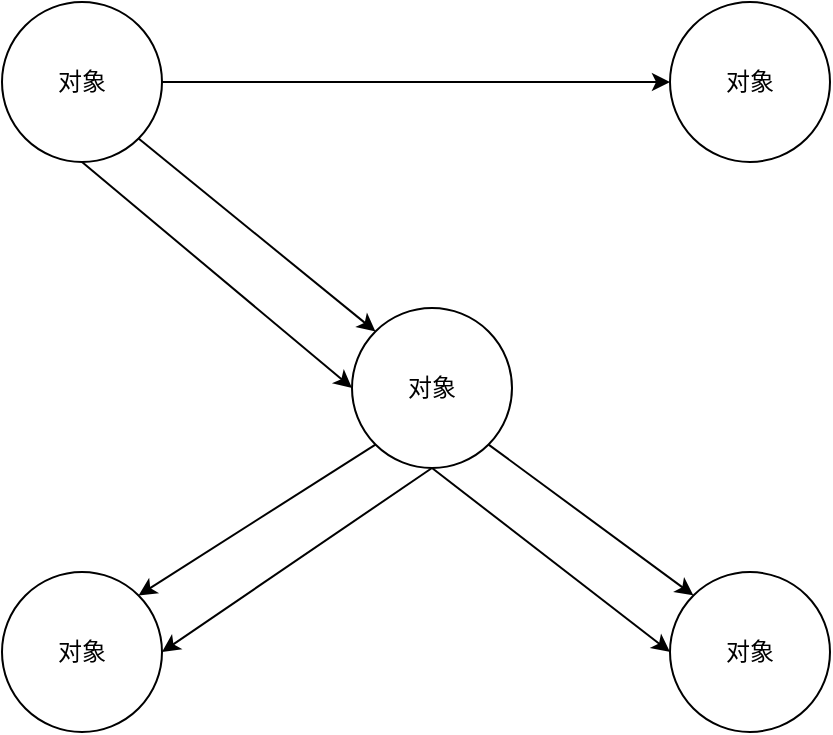 <mxfile version="21.7.2" type="github">
  <diagram name="第 1 页" id="edIoZuRB3zaZxlKi64ll">
    <mxGraphModel dx="1281" dy="1096" grid="0" gridSize="10" guides="1" tooltips="1" connect="1" arrows="1" fold="1" page="1" pageScale="1" pageWidth="1600" pageHeight="1200" math="0" shadow="0">
      <root>
        <mxCell id="0" />
        <mxCell id="1" parent="0" />
        <mxCell id="qE7eTWrI3YUCDZHJkWbo-47" style="edgeStyle=orthogonalEdgeStyle;rounded=0;orthogonalLoop=1;jettySize=auto;html=1;exitX=1;exitY=0.5;exitDx=0;exitDy=0;entryX=0;entryY=0.5;entryDx=0;entryDy=0;" edge="1" parent="1" source="qE7eTWrI3YUCDZHJkWbo-42" target="qE7eTWrI3YUCDZHJkWbo-43">
          <mxGeometry relative="1" as="geometry" />
        </mxCell>
        <mxCell id="qE7eTWrI3YUCDZHJkWbo-48" style="rounded=0;orthogonalLoop=1;jettySize=auto;html=1;exitX=1;exitY=1;exitDx=0;exitDy=0;entryX=0;entryY=0;entryDx=0;entryDy=0;" edge="1" parent="1" source="qE7eTWrI3YUCDZHJkWbo-42" target="qE7eTWrI3YUCDZHJkWbo-44">
          <mxGeometry relative="1" as="geometry" />
        </mxCell>
        <mxCell id="qE7eTWrI3YUCDZHJkWbo-49" style="rounded=0;orthogonalLoop=1;jettySize=auto;html=1;exitX=0.5;exitY=1;exitDx=0;exitDy=0;entryX=0;entryY=0.5;entryDx=0;entryDy=0;" edge="1" parent="1" source="qE7eTWrI3YUCDZHJkWbo-42" target="qE7eTWrI3YUCDZHJkWbo-44">
          <mxGeometry relative="1" as="geometry" />
        </mxCell>
        <mxCell id="qE7eTWrI3YUCDZHJkWbo-42" value="对象" style="ellipse;whiteSpace=wrap;html=1;aspect=fixed;" vertex="1" parent="1">
          <mxGeometry x="303" y="380" width="80" height="80" as="geometry" />
        </mxCell>
        <mxCell id="qE7eTWrI3YUCDZHJkWbo-43" value="对象" style="ellipse;whiteSpace=wrap;html=1;aspect=fixed;" vertex="1" parent="1">
          <mxGeometry x="637" y="380" width="80" height="80" as="geometry" />
        </mxCell>
        <mxCell id="qE7eTWrI3YUCDZHJkWbo-51" style="rounded=0;orthogonalLoop=1;jettySize=auto;html=1;exitX=0.5;exitY=1;exitDx=0;exitDy=0;entryX=1;entryY=0.5;entryDx=0;entryDy=0;" edge="1" parent="1" source="qE7eTWrI3YUCDZHJkWbo-44" target="qE7eTWrI3YUCDZHJkWbo-45">
          <mxGeometry relative="1" as="geometry" />
        </mxCell>
        <mxCell id="qE7eTWrI3YUCDZHJkWbo-52" style="rounded=0;orthogonalLoop=1;jettySize=auto;html=1;exitX=0;exitY=1;exitDx=0;exitDy=0;entryX=1;entryY=0;entryDx=0;entryDy=0;" edge="1" parent="1" source="qE7eTWrI3YUCDZHJkWbo-44" target="qE7eTWrI3YUCDZHJkWbo-45">
          <mxGeometry relative="1" as="geometry" />
        </mxCell>
        <mxCell id="qE7eTWrI3YUCDZHJkWbo-53" style="rounded=0;orthogonalLoop=1;jettySize=auto;html=1;exitX=1;exitY=1;exitDx=0;exitDy=0;entryX=0;entryY=0;entryDx=0;entryDy=0;" edge="1" parent="1" source="qE7eTWrI3YUCDZHJkWbo-44" target="qE7eTWrI3YUCDZHJkWbo-46">
          <mxGeometry relative="1" as="geometry" />
        </mxCell>
        <mxCell id="qE7eTWrI3YUCDZHJkWbo-54" style="rounded=0;orthogonalLoop=1;jettySize=auto;html=1;exitX=0.5;exitY=1;exitDx=0;exitDy=0;entryX=0;entryY=0.5;entryDx=0;entryDy=0;" edge="1" parent="1" source="qE7eTWrI3YUCDZHJkWbo-44" target="qE7eTWrI3YUCDZHJkWbo-46">
          <mxGeometry relative="1" as="geometry" />
        </mxCell>
        <mxCell id="qE7eTWrI3YUCDZHJkWbo-44" value="对象" style="ellipse;whiteSpace=wrap;html=1;aspect=fixed;" vertex="1" parent="1">
          <mxGeometry x="478" y="533" width="80" height="80" as="geometry" />
        </mxCell>
        <mxCell id="qE7eTWrI3YUCDZHJkWbo-45" value="对象" style="ellipse;whiteSpace=wrap;html=1;aspect=fixed;" vertex="1" parent="1">
          <mxGeometry x="303" y="665" width="80" height="80" as="geometry" />
        </mxCell>
        <mxCell id="qE7eTWrI3YUCDZHJkWbo-46" value="对象" style="ellipse;whiteSpace=wrap;html=1;aspect=fixed;" vertex="1" parent="1">
          <mxGeometry x="637" y="665" width="80" height="80" as="geometry" />
        </mxCell>
      </root>
    </mxGraphModel>
  </diagram>
</mxfile>
